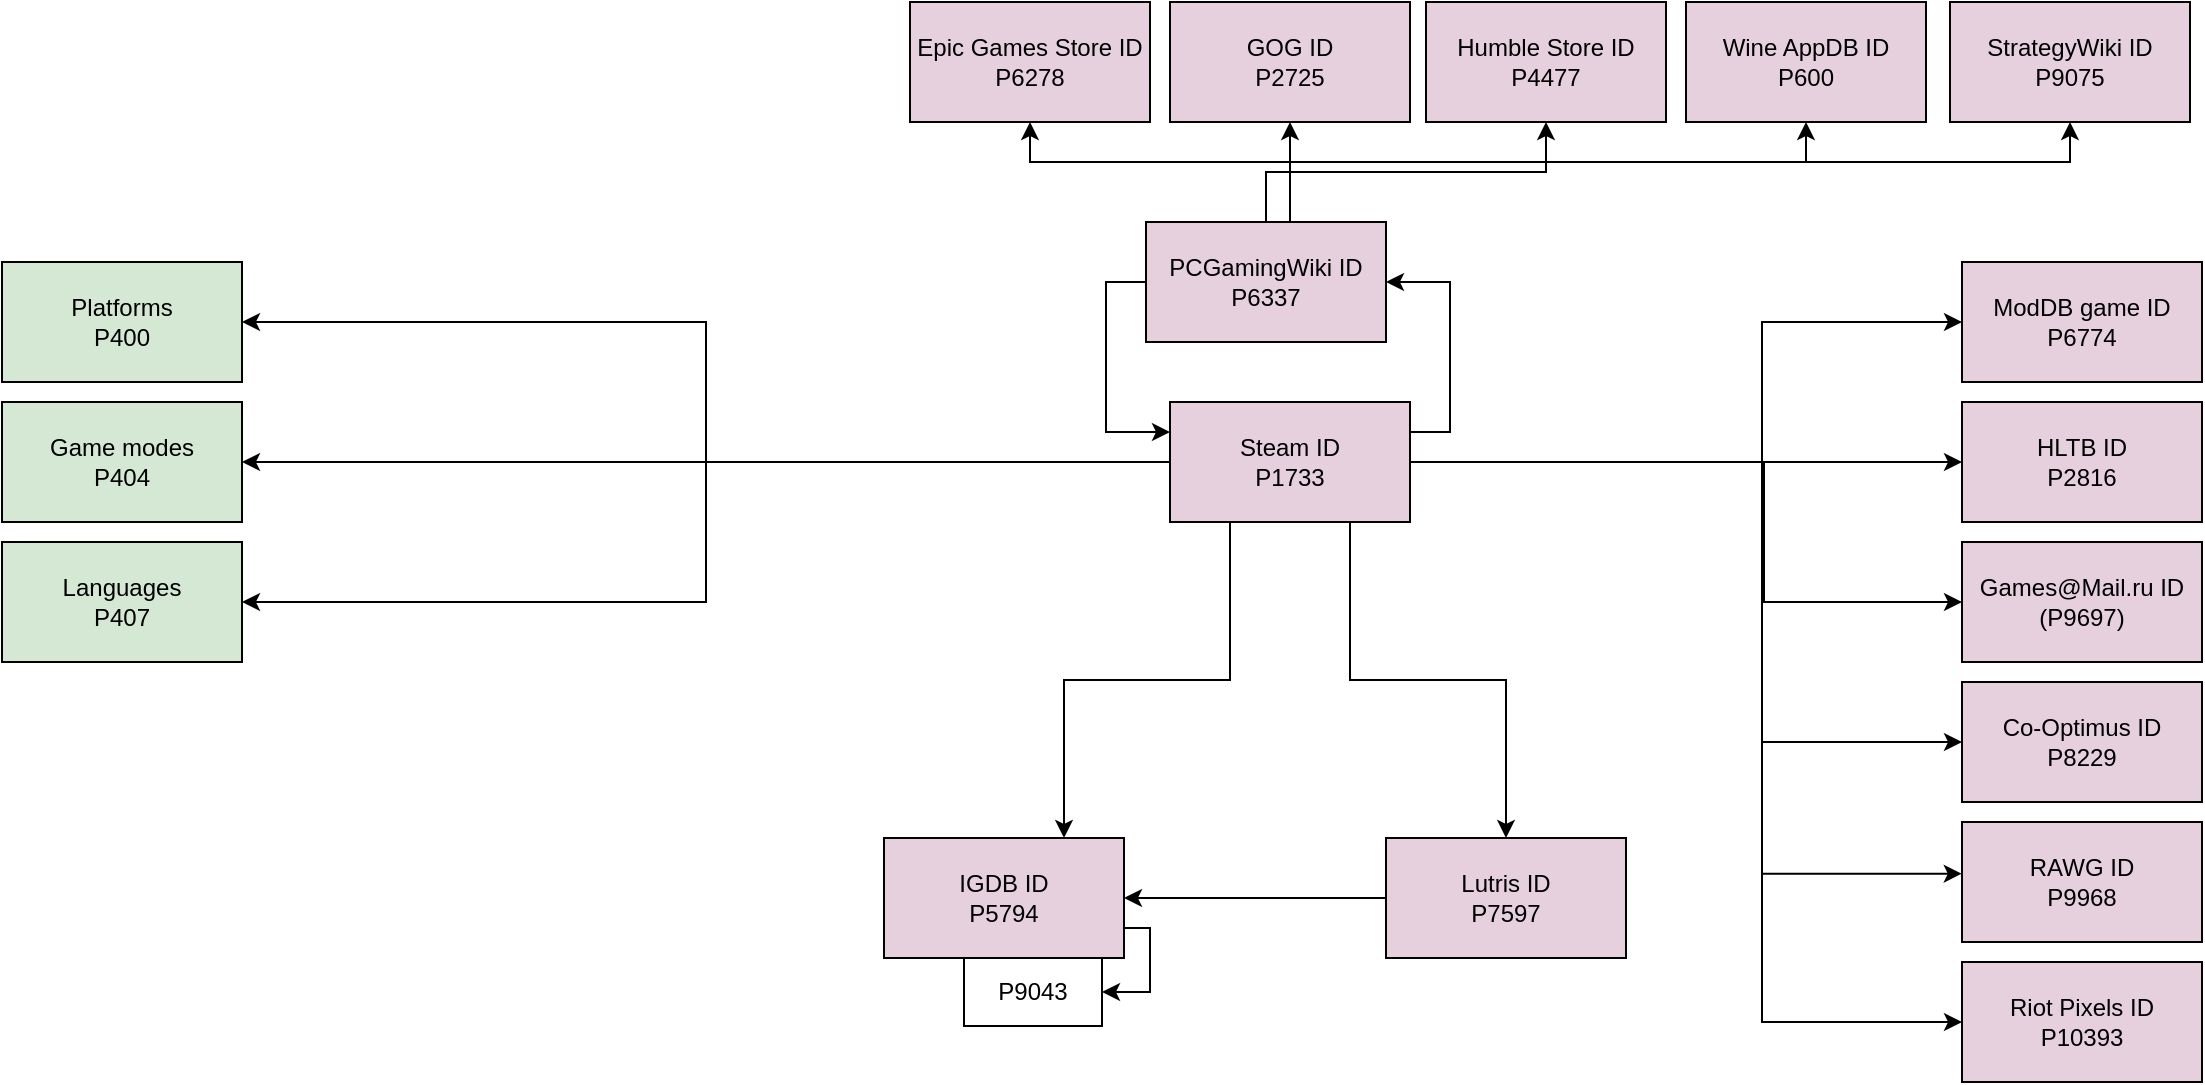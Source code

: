 <mxfile version="20.2.7" type="github">
  <diagram id="PTldQwAcYuaEciMhLzGv" name="Page-1">
    <mxGraphModel dx="2177" dy="913" grid="0" gridSize="10" guides="1" tooltips="1" connect="1" arrows="1" fold="1" page="1" pageScale="1" pageWidth="827" pageHeight="1169" math="0" shadow="0">
      <root>
        <mxCell id="0" />
        <mxCell id="1" parent="0" />
        <mxCell id="CmCb0vIqzzSYg0ennXq--4" value="" style="edgeStyle=orthogonalEdgeStyle;rounded=0;orthogonalLoop=1;jettySize=auto;html=1;" edge="1" parent="1" source="CmCb0vIqzzSYg0ennXq--1" target="CmCb0vIqzzSYg0ennXq--2">
          <mxGeometry relative="1" as="geometry" />
        </mxCell>
        <UserObject label="&lt;div&gt;Lutris ID &lt;/div&gt;&lt;div&gt;P7597&lt;/div&gt;" link="https://www.wikidata.org/wiki/Property:P7597" id="CmCb0vIqzzSYg0ennXq--1">
          <mxCell style="rounded=0;whiteSpace=wrap;html=1;fillColor=#E6D0DE;" vertex="1" parent="1">
            <mxGeometry x="402" y="968" width="120" height="60" as="geometry" />
          </mxCell>
        </UserObject>
        <mxCell id="CmCb0vIqzzSYg0ennXq--27" style="edgeStyle=orthogonalEdgeStyle;rounded=0;orthogonalLoop=1;jettySize=auto;html=1;entryX=0;entryY=0.25;entryDx=0;entryDy=0;exitX=0;exitY=0.5;exitDx=0;exitDy=0;" edge="1" parent="1" source="CmCb0vIqzzSYg0ennXq--9" target="CmCb0vIqzzSYg0ennXq--12">
          <mxGeometry relative="1" as="geometry" />
        </mxCell>
        <mxCell id="CmCb0vIqzzSYg0ennXq--29" value="" style="edgeStyle=orthogonalEdgeStyle;rounded=0;orthogonalLoop=1;jettySize=auto;html=1;" edge="1" parent="1" source="CmCb0vIqzzSYg0ennXq--9" target="CmCb0vIqzzSYg0ennXq--28">
          <mxGeometry relative="1" as="geometry" />
        </mxCell>
        <mxCell id="CmCb0vIqzzSYg0ennXq--45" style="edgeStyle=orthogonalEdgeStyle;rounded=0;orthogonalLoop=1;jettySize=auto;html=1;exitX=0.5;exitY=0;exitDx=0;exitDy=0;" edge="1" parent="1" source="CmCb0vIqzzSYg0ennXq--9" target="CmCb0vIqzzSYg0ennXq--44">
          <mxGeometry relative="1" as="geometry" />
        </mxCell>
        <mxCell id="CmCb0vIqzzSYg0ennXq--49" style="edgeStyle=orthogonalEdgeStyle;rounded=0;orthogonalLoop=1;jettySize=auto;html=1;entryX=0.5;entryY=1;entryDx=0;entryDy=0;" edge="1" parent="1" source="CmCb0vIqzzSYg0ennXq--9" target="CmCb0vIqzzSYg0ennXq--47">
          <mxGeometry relative="1" as="geometry">
            <Array as="points">
              <mxPoint x="354" y="630" />
              <mxPoint x="224" y="630" />
            </Array>
          </mxGeometry>
        </mxCell>
        <mxCell id="CmCb0vIqzzSYg0ennXq--50" style="edgeStyle=orthogonalEdgeStyle;rounded=0;orthogonalLoop=1;jettySize=auto;html=1;entryX=0.5;entryY=1;entryDx=0;entryDy=0;" edge="1" parent="1" source="CmCb0vIqzzSYg0ennXq--9" target="CmCb0vIqzzSYg0ennXq--46">
          <mxGeometry relative="1" as="geometry">
            <Array as="points">
              <mxPoint x="354" y="630" />
              <mxPoint x="612" y="630" />
            </Array>
          </mxGeometry>
        </mxCell>
        <mxCell id="CmCb0vIqzzSYg0ennXq--51" style="edgeStyle=orthogonalEdgeStyle;rounded=0;orthogonalLoop=1;jettySize=auto;html=1;" edge="1" parent="1" source="CmCb0vIqzzSYg0ennXq--9" target="CmCb0vIqzzSYg0ennXq--48">
          <mxGeometry relative="1" as="geometry">
            <Array as="points">
              <mxPoint x="354" y="630" />
              <mxPoint x="744" y="630" />
            </Array>
          </mxGeometry>
        </mxCell>
        <UserObject label="&lt;div&gt;PCGamingWiki ID&lt;/div&gt;&lt;div&gt;P6337&lt;/div&gt;" link="https://www.wikidata.org/wiki/Property:P6337" id="CmCb0vIqzzSYg0ennXq--9">
          <mxCell style="rounded=0;whiteSpace=wrap;html=1;fillColor=#E6D0DE;" vertex="1" parent="1">
            <mxGeometry x="282" y="660" width="120" height="60" as="geometry" />
          </mxCell>
        </UserObject>
        <UserObject label="&lt;div&gt;ModDB game ID&lt;/div&gt;&lt;div&gt;P6774&lt;/div&gt;" link="https://www.wikidata.org/wiki/Property:P6774" id="CmCb0vIqzzSYg0ennXq--11">
          <mxCell style="rounded=0;whiteSpace=wrap;html=1;fillColor=#E6D0DE;" vertex="1" parent="1">
            <mxGeometry x="690" y="680" width="120" height="60" as="geometry" />
          </mxCell>
        </UserObject>
        <mxCell id="CmCb0vIqzzSYg0ennXq--16" value="" style="edgeStyle=orthogonalEdgeStyle;rounded=0;orthogonalLoop=1;jettySize=auto;html=1;" edge="1" parent="1" source="CmCb0vIqzzSYg0ennXq--12" target="CmCb0vIqzzSYg0ennXq--15">
          <mxGeometry relative="1" as="geometry" />
        </mxCell>
        <mxCell id="CmCb0vIqzzSYg0ennXq--19" style="edgeStyle=orthogonalEdgeStyle;rounded=0;orthogonalLoop=1;jettySize=auto;html=1;entryX=0;entryY=0.5;entryDx=0;entryDy=0;" edge="1" parent="1" source="CmCb0vIqzzSYg0ennXq--12" target="CmCb0vIqzzSYg0ennXq--17">
          <mxGeometry relative="1" as="geometry">
            <Array as="points">
              <mxPoint x="591" y="780" />
              <mxPoint x="591" y="850" />
            </Array>
          </mxGeometry>
        </mxCell>
        <mxCell id="CmCb0vIqzzSYg0ennXq--20" style="edgeStyle=orthogonalEdgeStyle;rounded=0;orthogonalLoop=1;jettySize=auto;html=1;entryX=0.5;entryY=0;entryDx=0;entryDy=0;exitX=0.75;exitY=1;exitDx=0;exitDy=0;" edge="1" parent="1" source="CmCb0vIqzzSYg0ennXq--12" target="CmCb0vIqzzSYg0ennXq--1">
          <mxGeometry relative="1" as="geometry" />
        </mxCell>
        <mxCell id="CmCb0vIqzzSYg0ennXq--24" value="" style="edgeStyle=orthogonalEdgeStyle;rounded=0;orthogonalLoop=1;jettySize=auto;html=1;entryX=0;entryY=0.5;entryDx=0;entryDy=0;" edge="1" parent="1" source="CmCb0vIqzzSYg0ennXq--12" target="CmCb0vIqzzSYg0ennXq--23">
          <mxGeometry relative="1" as="geometry">
            <Array as="points">
              <mxPoint x="590" y="780" />
              <mxPoint x="590" y="920" />
            </Array>
          </mxGeometry>
        </mxCell>
        <mxCell id="CmCb0vIqzzSYg0ennXq--25" style="edgeStyle=orthogonalEdgeStyle;rounded=0;orthogonalLoop=1;jettySize=auto;html=1;exitX=1;exitY=0.25;exitDx=0;exitDy=0;entryX=1;entryY=0.5;entryDx=0;entryDy=0;" edge="1" parent="1" source="CmCb0vIqzzSYg0ennXq--12" target="CmCb0vIqzzSYg0ennXq--9">
          <mxGeometry relative="1" as="geometry" />
        </mxCell>
        <mxCell id="CmCb0vIqzzSYg0ennXq--30" style="edgeStyle=orthogonalEdgeStyle;rounded=0;orthogonalLoop=1;jettySize=auto;html=1;entryX=0.75;entryY=0;entryDx=0;entryDy=0;exitX=0.25;exitY=1;exitDx=0;exitDy=0;" edge="1" parent="1" source="CmCb0vIqzzSYg0ennXq--12" target="CmCb0vIqzzSYg0ennXq--2">
          <mxGeometry relative="1" as="geometry" />
        </mxCell>
        <mxCell id="CmCb0vIqzzSYg0ennXq--32" value="" style="edgeStyle=orthogonalEdgeStyle;rounded=0;orthogonalLoop=1;jettySize=auto;html=1;entryX=-0.001;entryY=0.431;entryDx=0;entryDy=0;entryPerimeter=0;" edge="1" parent="1" source="CmCb0vIqzzSYg0ennXq--12" target="CmCb0vIqzzSYg0ennXq--31">
          <mxGeometry relative="1" as="geometry">
            <Array as="points">
              <mxPoint x="590" y="780" />
              <mxPoint x="590" y="986" />
            </Array>
          </mxGeometry>
        </mxCell>
        <mxCell id="CmCb0vIqzzSYg0ennXq--34" style="edgeStyle=orthogonalEdgeStyle;rounded=0;orthogonalLoop=1;jettySize=auto;html=1;entryX=0;entryY=0.5;entryDx=0;entryDy=0;" edge="1" parent="1" source="CmCb0vIqzzSYg0ennXq--12" target="CmCb0vIqzzSYg0ennXq--33">
          <mxGeometry relative="1" as="geometry">
            <Array as="points">
              <mxPoint x="590" y="780" />
              <mxPoint x="590" y="1060" />
            </Array>
          </mxGeometry>
        </mxCell>
        <mxCell id="CmCb0vIqzzSYg0ennXq--35" style="edgeStyle=orthogonalEdgeStyle;rounded=0;orthogonalLoop=1;jettySize=auto;html=1;exitX=1;exitY=0.5;exitDx=0;exitDy=0;entryX=0;entryY=0.5;entryDx=0;entryDy=0;" edge="1" parent="1" source="CmCb0vIqzzSYg0ennXq--12" target="CmCb0vIqzzSYg0ennXq--11">
          <mxGeometry relative="1" as="geometry">
            <Array as="points">
              <mxPoint x="590" y="780" />
              <mxPoint x="590" y="710" />
            </Array>
          </mxGeometry>
        </mxCell>
        <mxCell id="CmCb0vIqzzSYg0ennXq--40" style="edgeStyle=orthogonalEdgeStyle;rounded=0;orthogonalLoop=1;jettySize=auto;html=1;exitX=0;exitY=0.5;exitDx=0;exitDy=0;entryX=1;entryY=0.5;entryDx=0;entryDy=0;" edge="1" parent="1" source="CmCb0vIqzzSYg0ennXq--12" target="CmCb0vIqzzSYg0ennXq--36">
          <mxGeometry relative="1" as="geometry" />
        </mxCell>
        <mxCell id="CmCb0vIqzzSYg0ennXq--41" style="edgeStyle=orthogonalEdgeStyle;rounded=0;orthogonalLoop=1;jettySize=auto;html=1;entryX=1;entryY=0.5;entryDx=0;entryDy=0;" edge="1" parent="1" source="CmCb0vIqzzSYg0ennXq--12" target="CmCb0vIqzzSYg0ennXq--37">
          <mxGeometry relative="1" as="geometry" />
        </mxCell>
        <mxCell id="CmCb0vIqzzSYg0ennXq--42" style="edgeStyle=orthogonalEdgeStyle;rounded=0;orthogonalLoop=1;jettySize=auto;html=1;entryX=1;entryY=0.5;entryDx=0;entryDy=0;" edge="1" parent="1" source="CmCb0vIqzzSYg0ennXq--12" target="CmCb0vIqzzSYg0ennXq--38">
          <mxGeometry relative="1" as="geometry" />
        </mxCell>
        <UserObject label="&lt;div&gt;Steam ID&lt;/div&gt;&lt;div&gt;P1733&lt;/div&gt;" link="https://www.wikidata.org/wiki/Property:P1733" id="CmCb0vIqzzSYg0ennXq--12">
          <mxCell style="rounded=0;whiteSpace=wrap;html=1;fillColor=#E6D0DE;" vertex="1" parent="1">
            <mxGeometry x="294" y="750" width="120" height="60" as="geometry" />
          </mxCell>
        </UserObject>
        <UserObject label="&lt;div&gt;HLTB ID&lt;/div&gt;&lt;div&gt;P2816&lt;/div&gt;" link="https://www.wikidata.org/wiki/Property:P2816" id="CmCb0vIqzzSYg0ennXq--15">
          <mxCell style="rounded=0;whiteSpace=wrap;html=1;fillColor=#E6D0DE;" vertex="1" parent="1">
            <mxGeometry x="690" y="750" width="120" height="60" as="geometry" />
          </mxCell>
        </UserObject>
        <UserObject label="Games@Mail.ru ID (P9697)" link="https://www.wikidata.org/wiki/Property:P9697" id="CmCb0vIqzzSYg0ennXq--17">
          <mxCell style="rounded=0;whiteSpace=wrap;html=1;fillColor=#E6D0DE;" vertex="1" parent="1">
            <mxGeometry x="690" y="820" width="120" height="60" as="geometry" />
          </mxCell>
        </UserObject>
        <UserObject label="&lt;div&gt;Co-Optimus ID&lt;/div&gt;&lt;div&gt;P8229&lt;/div&gt;" link="https://www.wikidata.org/wiki/Property:P8229" id="CmCb0vIqzzSYg0ennXq--23">
          <mxCell style="rounded=0;whiteSpace=wrap;html=1;fillColor=#E6D0DE;" vertex="1" parent="1">
            <mxGeometry x="690" y="890" width="120" height="60" as="geometry" />
          </mxCell>
        </UserObject>
        <UserObject label="GOG ID&lt;br&gt;P2725" link="https://www.wikidata.org/wiki/Property:P2725" id="CmCb0vIqzzSYg0ennXq--28">
          <mxCell style="rounded=0;whiteSpace=wrap;html=1;fillColor=#E6D0DE;" vertex="1" parent="1">
            <mxGeometry x="294" y="550" width="120" height="60" as="geometry" />
          </mxCell>
        </UserObject>
        <UserObject label="RAWG ID&lt;br&gt;P9968" link="https://www.wikidata.org/wiki/Property:P9968" id="CmCb0vIqzzSYg0ennXq--31">
          <mxCell style="rounded=0;whiteSpace=wrap;html=1;fillColor=#E6D0DE;" vertex="1" parent="1">
            <mxGeometry x="690" y="960" width="120" height="60" as="geometry" />
          </mxCell>
        </UserObject>
        <UserObject label="Riot Pixels ID&lt;br&gt;P10393" link="https://www.wikidata.org/wiki/Property:P10393" id="CmCb0vIqzzSYg0ennXq--33">
          <mxCell style="rounded=0;whiteSpace=wrap;html=1;fillColor=#E6D0DE;" vertex="1" parent="1">
            <mxGeometry x="690" y="1030" width="120" height="60" as="geometry" />
          </mxCell>
        </UserObject>
        <mxCell id="CmCb0vIqzzSYg0ennXq--36" value="&lt;div&gt;Platforms&lt;/div&gt;&lt;div&gt;P400&lt;/div&gt;" style="rounded=0;whiteSpace=wrap;html=1;fillColor=#D5E8D4;" vertex="1" parent="1">
          <mxGeometry x="-290" y="680" width="120" height="60" as="geometry" />
        </mxCell>
        <mxCell id="CmCb0vIqzzSYg0ennXq--37" value="&lt;div&gt;Game modes&lt;/div&gt;&lt;div&gt;P404&lt;/div&gt;" style="rounded=0;whiteSpace=wrap;html=1;fillColor=#D5E8D4;" vertex="1" parent="1">
          <mxGeometry x="-290" y="750" width="120" height="60" as="geometry" />
        </mxCell>
        <mxCell id="CmCb0vIqzzSYg0ennXq--38" value="&lt;div&gt;Languages&lt;/div&gt;&lt;div&gt;P407&lt;/div&gt;" style="rounded=0;whiteSpace=wrap;html=1;fillColor=#D5E8D4;" vertex="1" parent="1">
          <mxGeometry x="-290" y="820" width="120" height="60" as="geometry" />
        </mxCell>
        <UserObject label="Humble Store ID P4477" link="https://www.wikidata.org/wiki/Property:P4477" id="CmCb0vIqzzSYg0ennXq--44">
          <mxCell style="rounded=0;whiteSpace=wrap;html=1;fillColor=#E6D0DE;" vertex="1" parent="1">
            <mxGeometry x="422" y="550" width="120" height="60" as="geometry" />
          </mxCell>
        </UserObject>
        <UserObject label="Wine AppDB ID&lt;br&gt;P600" link="https://www.wikidata.org/wiki/Property:P600" id="CmCb0vIqzzSYg0ennXq--46">
          <mxCell style="rounded=0;whiteSpace=wrap;html=1;fillColor=#E6D0DE;" vertex="1" parent="1">
            <mxGeometry x="552" y="550" width="120" height="60" as="geometry" />
          </mxCell>
        </UserObject>
        <UserObject label="Epic Games Store ID P6278" link="https://www.wikidata.org/wiki/Property:P6278" id="CmCb0vIqzzSYg0ennXq--47">
          <mxCell style="rounded=0;whiteSpace=wrap;html=1;fillColor=#E6D0DE;" vertex="1" parent="1">
            <mxGeometry x="164" y="550" width="120" height="60" as="geometry" />
          </mxCell>
        </UserObject>
        <UserObject label="StrategyWiki ID P9075" link="https://www.wikidata.org/wiki/Property:P9075" id="CmCb0vIqzzSYg0ennXq--48">
          <mxCell style="rounded=0;whiteSpace=wrap;html=1;fillColor=#E6D0DE;" vertex="1" parent="1">
            <mxGeometry x="684" y="550" width="120" height="60" as="geometry" />
          </mxCell>
        </UserObject>
        <mxCell id="CmCb0vIqzzSYg0ennXq--52" value="" style="group" vertex="1" connectable="0" parent="1">
          <mxGeometry x="151" y="968" width="133" height="94" as="geometry" />
        </mxCell>
        <UserObject label="&lt;div&gt;IGDB ID&lt;br&gt;&lt;/div&gt;&lt;div&gt;P5794&lt;/div&gt;" link="https://www.wikidata.org/wiki/Property:P5794" id="CmCb0vIqzzSYg0ennXq--2">
          <mxCell style="rounded=0;whiteSpace=wrap;html=1;fillColor=#E6D0DE;" vertex="1" parent="CmCb0vIqzzSYg0ennXq--52">
            <mxGeometry width="120" height="60" as="geometry" />
          </mxCell>
        </UserObject>
        <UserObject label="&lt;div&gt;P9043&lt;/div&gt;" link="https://www.wikidata.org/wiki/Property:P9043" id="CmCb0vIqzzSYg0ennXq--5">
          <mxCell style="rounded=0;whiteSpace=wrap;html=1;" vertex="1" parent="CmCb0vIqzzSYg0ennXq--52">
            <mxGeometry x="40" y="60" width="69" height="34" as="geometry" />
          </mxCell>
        </UserObject>
        <mxCell id="CmCb0vIqzzSYg0ennXq--43" style="edgeStyle=orthogonalEdgeStyle;rounded=0;orthogonalLoop=1;jettySize=auto;html=1;entryX=1;entryY=0.5;entryDx=0;entryDy=0;exitX=1;exitY=0.75;exitDx=0;exitDy=0;" edge="1" parent="CmCb0vIqzzSYg0ennXq--52" source="CmCb0vIqzzSYg0ennXq--2" target="CmCb0vIqzzSYg0ennXq--5">
          <mxGeometry relative="1" as="geometry">
            <Array as="points">
              <mxPoint x="133" y="45" />
              <mxPoint x="133" y="77" />
            </Array>
          </mxGeometry>
        </mxCell>
      </root>
    </mxGraphModel>
  </diagram>
</mxfile>
